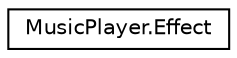 digraph "Graphical Class Hierarchy"
{
  edge [fontname="Helvetica",fontsize="10",labelfontname="Helvetica",labelfontsize="10"];
  node [fontname="Helvetica",fontsize="10",shape=record];
  rankdir="LR";
  Node0 [label="MusicPlayer.Effect",height=0.2,width=0.4,color="black", fillcolor="white", style="filled",URL="$struct_music_player_1_1_effect.html"];
}

